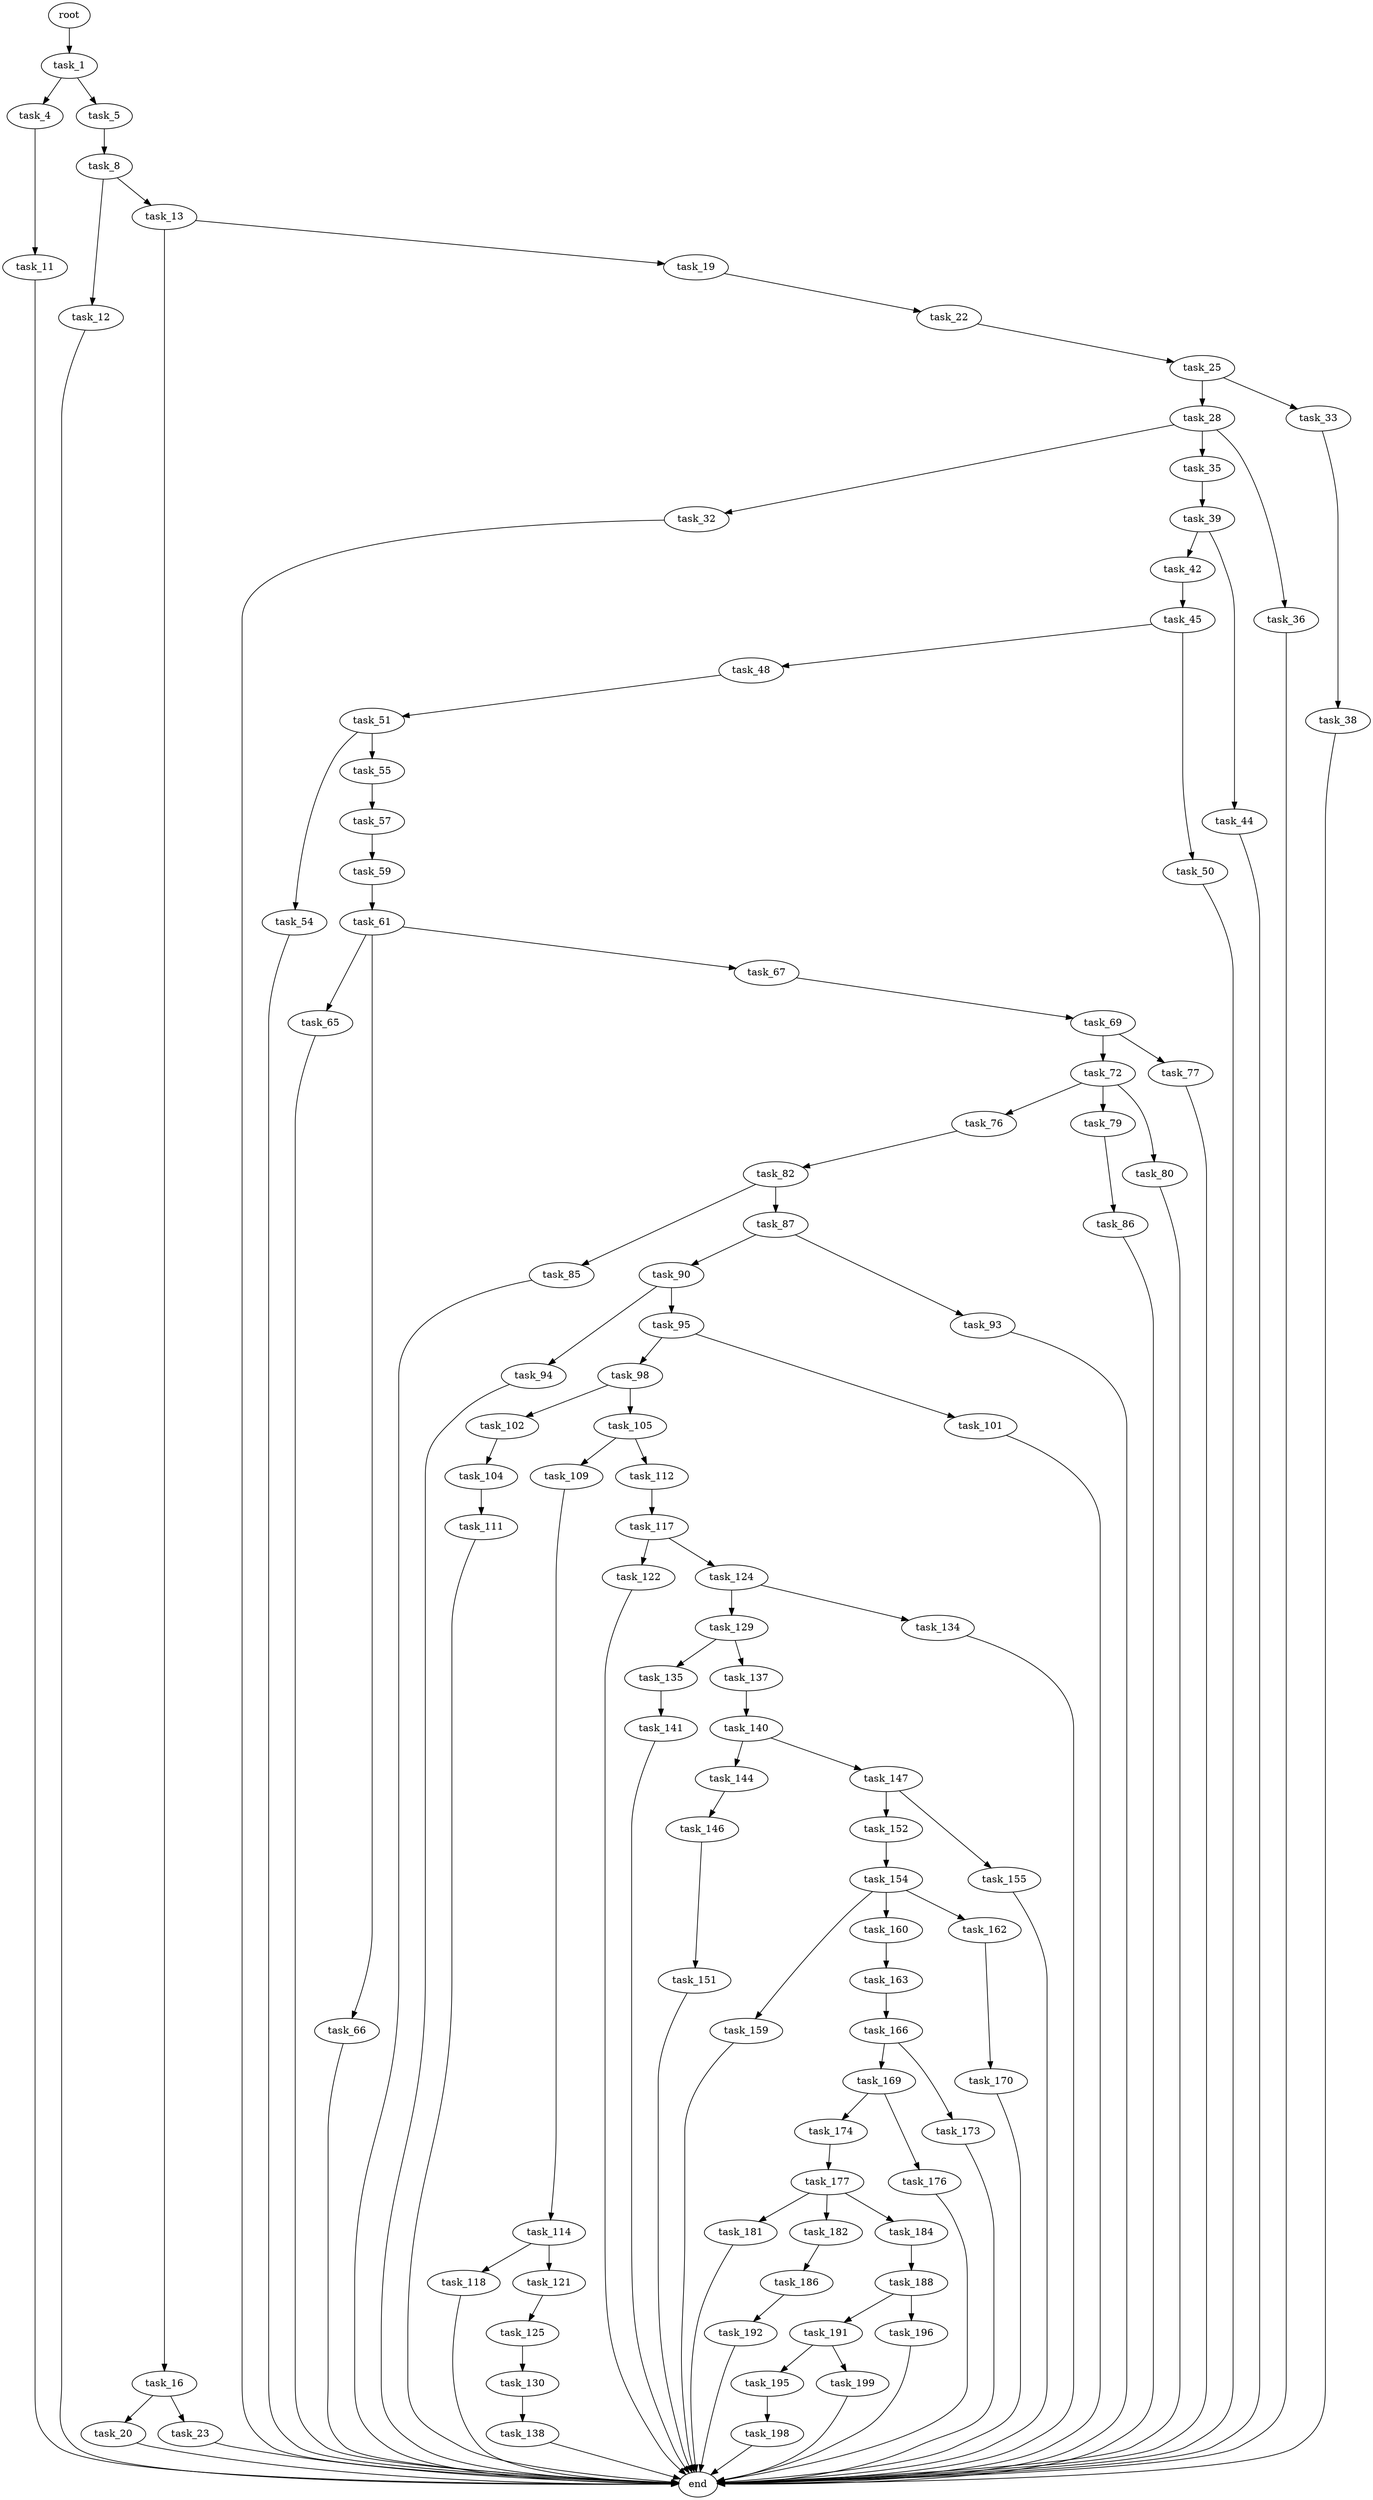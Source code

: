digraph G {
  root [size="0.000000"];
  task_1 [size="28991029248.000000"];
  task_4 [size="231928233984.000000"];
  task_5 [size="1122344762358.000000"];
  task_11 [size="40864245909.000000"];
  task_8 [size="45055472046.000000"];
  task_12 [size="6633449089.000000"];
  task_13 [size="169352069570.000000"];
  end [size="0.000000"];
  task_16 [size="134217728000.000000"];
  task_19 [size="231928233984.000000"];
  task_20 [size="262377487540.000000"];
  task_23 [size="11677222078.000000"];
  task_22 [size="232450542792.000000"];
  task_25 [size="8589934592.000000"];
  task_28 [size="28991029248.000000"];
  task_33 [size="9458011551.000000"];
  task_32 [size="1147259425.000000"];
  task_35 [size="25370432572.000000"];
  task_36 [size="7173756030.000000"];
  task_38 [size="22486726126.000000"];
  task_39 [size="39269371300.000000"];
  task_42 [size="1807200264.000000"];
  task_44 [size="141911446428.000000"];
  task_45 [size="8589934592.000000"];
  task_48 [size="260378491208.000000"];
  task_50 [size="5839241860.000000"];
  task_51 [size="5456476716.000000"];
  task_54 [size="549755813888.000000"];
  task_55 [size="11831995620.000000"];
  task_57 [size="1223176336.000000"];
  task_59 [size="272896218726.000000"];
  task_61 [size="599104842781.000000"];
  task_65 [size="68719476736.000000"];
  task_66 [size="1073741824000.000000"];
  task_67 [size="83067325764.000000"];
  task_69 [size="397584404719.000000"];
  task_72 [size="8589934592.000000"];
  task_77 [size="2610161259.000000"];
  task_76 [size="159575779082.000000"];
  task_79 [size="368293445632.000000"];
  task_80 [size="1948506794.000000"];
  task_82 [size="209100780298.000000"];
  task_86 [size="7596828247.000000"];
  task_85 [size="15917897902.000000"];
  task_87 [size="1073741824000.000000"];
  task_90 [size="35667964309.000000"];
  task_93 [size="27117226988.000000"];
  task_94 [size="8589934592.000000"];
  task_95 [size="8589934592.000000"];
  task_98 [size="10813816329.000000"];
  task_101 [size="269248858103.000000"];
  task_102 [size="4959598144.000000"];
  task_105 [size="8589934592.000000"];
  task_104 [size="68719476736.000000"];
  task_111 [size="1073741824000.000000"];
  task_109 [size="782757789696.000000"];
  task_112 [size="764516525382.000000"];
  task_114 [size="7925466310.000000"];
  task_117 [size="28991029248.000000"];
  task_118 [size="25636543538.000000"];
  task_121 [size="1148605007634.000000"];
  task_122 [size="49322245121.000000"];
  task_124 [size="28991029248.000000"];
  task_125 [size="549755813888.000000"];
  task_129 [size="6868798909.000000"];
  task_134 [size="165186373390.000000"];
  task_130 [size="782757789696.000000"];
  task_135 [size="28991029248.000000"];
  task_137 [size="345532539456.000000"];
  task_138 [size="638852846736.000000"];
  task_141 [size="172262361739.000000"];
  task_140 [size="368293445632.000000"];
  task_144 [size="23137762365.000000"];
  task_147 [size="27305007908.000000"];
  task_146 [size="895510107719.000000"];
  task_151 [size="45370615272.000000"];
  task_152 [size="110142322102.000000"];
  task_155 [size="668133182591.000000"];
  task_154 [size="411471574344.000000"];
  task_159 [size="1073741824000.000000"];
  task_160 [size="1215451887751.000000"];
  task_162 [size="99125787372.000000"];
  task_163 [size="799846159874.000000"];
  task_170 [size="307948280380.000000"];
  task_166 [size="8589934592.000000"];
  task_169 [size="201770996361.000000"];
  task_173 [size="368293445632.000000"];
  task_174 [size="68719476736.000000"];
  task_176 [size="149905550282.000000"];
  task_177 [size="1014273464587.000000"];
  task_181 [size="368293445632.000000"];
  task_182 [size="482450237764.000000"];
  task_184 [size="28991029248.000000"];
  task_186 [size="24947873757.000000"];
  task_188 [size="1073741824000.000000"];
  task_192 [size="448257543501.000000"];
  task_191 [size="50496069888.000000"];
  task_196 [size="1431569375.000000"];
  task_195 [size="8734396701.000000"];
  task_199 [size="368293445632.000000"];
  task_198 [size="1047410619.000000"];

  root -> task_1 [size="1.000000"];
  task_1 -> task_4 [size="75497472.000000"];
  task_1 -> task_5 [size="75497472.000000"];
  task_4 -> task_11 [size="301989888.000000"];
  task_5 -> task_8 [size="838860800.000000"];
  task_11 -> end [size="1.000000"];
  task_8 -> task_12 [size="75497472.000000"];
  task_8 -> task_13 [size="75497472.000000"];
  task_12 -> end [size="1.000000"];
  task_13 -> task_16 [size="209715200.000000"];
  task_13 -> task_19 [size="209715200.000000"];
  task_16 -> task_20 [size="209715200.000000"];
  task_16 -> task_23 [size="209715200.000000"];
  task_19 -> task_22 [size="301989888.000000"];
  task_20 -> end [size="1.000000"];
  task_23 -> end [size="1.000000"];
  task_22 -> task_25 [size="536870912.000000"];
  task_25 -> task_28 [size="33554432.000000"];
  task_25 -> task_33 [size="33554432.000000"];
  task_28 -> task_32 [size="75497472.000000"];
  task_28 -> task_35 [size="75497472.000000"];
  task_28 -> task_36 [size="75497472.000000"];
  task_33 -> task_38 [size="209715200.000000"];
  task_32 -> end [size="1.000000"];
  task_35 -> task_39 [size="838860800.000000"];
  task_36 -> end [size="1.000000"];
  task_38 -> end [size="1.000000"];
  task_39 -> task_42 [size="33554432.000000"];
  task_39 -> task_44 [size="33554432.000000"];
  task_42 -> task_45 [size="33554432.000000"];
  task_44 -> end [size="1.000000"];
  task_45 -> task_48 [size="33554432.000000"];
  task_45 -> task_50 [size="33554432.000000"];
  task_48 -> task_51 [size="209715200.000000"];
  task_50 -> end [size="1.000000"];
  task_51 -> task_54 [size="209715200.000000"];
  task_51 -> task_55 [size="209715200.000000"];
  task_54 -> end [size="1.000000"];
  task_55 -> task_57 [size="536870912.000000"];
  task_57 -> task_59 [size="33554432.000000"];
  task_59 -> task_61 [size="209715200.000000"];
  task_61 -> task_65 [size="411041792.000000"];
  task_61 -> task_66 [size="411041792.000000"];
  task_61 -> task_67 [size="411041792.000000"];
  task_65 -> end [size="1.000000"];
  task_66 -> end [size="1.000000"];
  task_67 -> task_69 [size="134217728.000000"];
  task_69 -> task_72 [size="838860800.000000"];
  task_69 -> task_77 [size="838860800.000000"];
  task_72 -> task_76 [size="33554432.000000"];
  task_72 -> task_79 [size="33554432.000000"];
  task_72 -> task_80 [size="33554432.000000"];
  task_77 -> end [size="1.000000"];
  task_76 -> task_82 [size="301989888.000000"];
  task_79 -> task_86 [size="411041792.000000"];
  task_80 -> end [size="1.000000"];
  task_82 -> task_85 [size="209715200.000000"];
  task_82 -> task_87 [size="209715200.000000"];
  task_86 -> end [size="1.000000"];
  task_85 -> end [size="1.000000"];
  task_87 -> task_90 [size="838860800.000000"];
  task_87 -> task_93 [size="838860800.000000"];
  task_90 -> task_94 [size="838860800.000000"];
  task_90 -> task_95 [size="838860800.000000"];
  task_93 -> end [size="1.000000"];
  task_94 -> end [size="1.000000"];
  task_95 -> task_98 [size="33554432.000000"];
  task_95 -> task_101 [size="33554432.000000"];
  task_98 -> task_102 [size="209715200.000000"];
  task_98 -> task_105 [size="209715200.000000"];
  task_101 -> end [size="1.000000"];
  task_102 -> task_104 [size="134217728.000000"];
  task_105 -> task_109 [size="33554432.000000"];
  task_105 -> task_112 [size="33554432.000000"];
  task_104 -> task_111 [size="134217728.000000"];
  task_111 -> end [size="1.000000"];
  task_109 -> task_114 [size="679477248.000000"];
  task_112 -> task_117 [size="838860800.000000"];
  task_114 -> task_118 [size="209715200.000000"];
  task_114 -> task_121 [size="209715200.000000"];
  task_117 -> task_122 [size="75497472.000000"];
  task_117 -> task_124 [size="75497472.000000"];
  task_118 -> end [size="1.000000"];
  task_121 -> task_125 [size="838860800.000000"];
  task_122 -> end [size="1.000000"];
  task_124 -> task_129 [size="75497472.000000"];
  task_124 -> task_134 [size="75497472.000000"];
  task_125 -> task_130 [size="536870912.000000"];
  task_129 -> task_135 [size="209715200.000000"];
  task_129 -> task_137 [size="209715200.000000"];
  task_134 -> end [size="1.000000"];
  task_130 -> task_138 [size="679477248.000000"];
  task_135 -> task_141 [size="75497472.000000"];
  task_137 -> task_140 [size="536870912.000000"];
  task_138 -> end [size="1.000000"];
  task_141 -> end [size="1.000000"];
  task_140 -> task_144 [size="411041792.000000"];
  task_140 -> task_147 [size="411041792.000000"];
  task_144 -> task_146 [size="411041792.000000"];
  task_147 -> task_152 [size="75497472.000000"];
  task_147 -> task_155 [size="75497472.000000"];
  task_146 -> task_151 [size="679477248.000000"];
  task_151 -> end [size="1.000000"];
  task_152 -> task_154 [size="75497472.000000"];
  task_155 -> end [size="1.000000"];
  task_154 -> task_159 [size="411041792.000000"];
  task_154 -> task_160 [size="411041792.000000"];
  task_154 -> task_162 [size="411041792.000000"];
  task_159 -> end [size="1.000000"];
  task_160 -> task_163 [size="838860800.000000"];
  task_162 -> task_170 [size="134217728.000000"];
  task_163 -> task_166 [size="838860800.000000"];
  task_170 -> end [size="1.000000"];
  task_166 -> task_169 [size="33554432.000000"];
  task_166 -> task_173 [size="33554432.000000"];
  task_169 -> task_174 [size="679477248.000000"];
  task_169 -> task_176 [size="679477248.000000"];
  task_173 -> end [size="1.000000"];
  task_174 -> task_177 [size="134217728.000000"];
  task_176 -> end [size="1.000000"];
  task_177 -> task_181 [size="838860800.000000"];
  task_177 -> task_182 [size="838860800.000000"];
  task_177 -> task_184 [size="838860800.000000"];
  task_181 -> end [size="1.000000"];
  task_182 -> task_186 [size="411041792.000000"];
  task_184 -> task_188 [size="75497472.000000"];
  task_186 -> task_192 [size="411041792.000000"];
  task_188 -> task_191 [size="838860800.000000"];
  task_188 -> task_196 [size="838860800.000000"];
  task_192 -> end [size="1.000000"];
  task_191 -> task_195 [size="838860800.000000"];
  task_191 -> task_199 [size="838860800.000000"];
  task_196 -> end [size="1.000000"];
  task_195 -> task_198 [size="209715200.000000"];
  task_199 -> end [size="1.000000"];
  task_198 -> end [size="1.000000"];
}

